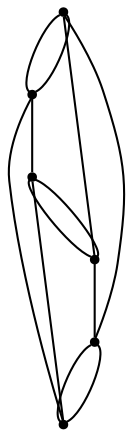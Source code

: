 graph {
  node [shape=point,comment="{\"directed\":false,\"doi\":\"10.1007/978-3-540-31843-9_3\",\"figure\":\"? (1)\"}"]

  v0 [pos="1558.5399209665698,919.5000012715657"]
  v1 [pos="1558.5399209665698,846.7499732971189"]
  v2 [pos="1456.5209302325582,919.5000012715656"]
  v3 [pos="1456.5209302325582,846.7499732971189"]
  v4 [pos="1354.7519758357557,919.5000012715657"]
  v5 [pos="1354.7519758357557,846.7499732971189"]

  v0 -- v1 [id="-1",pos="1558.5399209665698,919.5000012715657 1563.3574127906977,907.9291025797525 1565.8287790697675,895.5707550048827 1565.8287790697675,883.0874125162759 1565.8287790697675,870.6041971842446 1563.3574127906977,858.2416534423827 1558.5399209665698,846.7499732971189"]
  v2 -- v0 [id="-3",pos="1456.5209302325582,919.5000012715656 1558.5399209665698,919.5000012715657 1558.5399209665698,919.5000012715657 1558.5399209665698,919.5000012715657"]
  v4 -- v2 [id="-5",pos="1354.7519758357557,919.5000012715657 1456.5209302325582,919.5000012715656 1456.5209302325582,919.5000012715656 1456.5209302325582,919.5000012715656"]
  v5 -- v3 [id="-6",pos="1354.7519758357557,846.7499732971189 1456.5209302325582,846.7499732971189 1456.5209302325582,846.7499732971189 1456.5209302325582,846.7499732971189"]
  v5 -- v4 [id="-7",pos="1354.7519758357557,846.7499732971189 1349.867714389535,858.2416534423827 1347.3964752906977,870.6041971842446 1347.3964752906977,883.0874125162759 1347.3964752906977,895.5707550048827 1349.867714389535,907.9291025797525 1354.7519758357557,919.5000012715657"]
  v1 -- v5 [id="-8",pos="1558.5399209665698,846.7499732971189 1570.6046511627908,846.6874440511066 1580.3897710755814,836.9041442871093 1580.3897710755814,824.8499552408853 1580.3897710755814,812.7916971842446 1570.6046511627908,803.0082702636718 1558.5482194767442,803.0082702636718 1354.6770348837208,803.0082702636718 1354.6770348837208,803.0082702636718 1354.6770348837208,803.0082702636718 1342.6206031976744,803.0082702636718 1332.8354832848836,812.7916971842446 1332.8354832848836,824.8499552408853 1332.8354832848836,836.9041442871093 1342.6206031976744,846.6874440511066 1354.7519758357557,846.7499732971189"]
  v2 -- v3 [id="-11",pos="1456.5209302325582,919.5000012715656 1451.803433866279,907.9291025797525 1449.3320675872094,895.5707550048827 1449.3320675872094,883.0874125162759 1449.3320675872094,870.6041971842446 1451.803433866279,858.2416534423827 1456.5209302325582,846.7499732971189"]
  v4 -- v0 [id="-12",pos="1354.7519758357557,919.5000012715657 1342.6206031976744,919.4833119710285 1332.8354832848836,929.2666117350259 1332.8354832848836,941.3249969482421 1332.8354832848836,953.379185994466 1342.6206031976744,963.1624857584634 1354.6770348837208,963.1624857584634 1558.5482194767442,963.1624857584634 1558.5482194767442,963.1624857584634 1558.5482194767442,963.1624857584634 1570.6046511627908,963.1624857584634 1580.3897710755814,953.379185994466 1580.3897710755814,941.3249969482421 1580.3897710755814,929.2666117350259 1570.6046511627908,919.4833119710285 1558.5399209665698,919.5000012715657"]
  v3 -- v1 [id="-14",pos="1456.5209302325582,846.7499732971189 1558.5399209665698,846.7499732971189 1558.5399209665698,846.7499732971189 1558.5399209665698,846.7499732971189"]
  v4 -- v5 [id="-15",pos="1354.7519758357557,919.5000012715657 1359.4904251453488,907.9291025797525 1361.9574672965116,895.5707550048827 1361.9574672965116,883.0874125162759 1361.9574672965116,870.6041971842446 1359.4904251453488,858.2416534423827 1354.7519758357557,846.7499732971189"]
  v0 -- v1 [id="-16",pos="1558.5399209665698,919.5000012715657 1553.7390261627907,907.9291025797525 1551.2676598837209,895.5707550048827 1551.2676598837209,883.0874125162759 1551.2676598837209,870.6041971842446 1553.7390261627907,858.2416534423827 1558.5399209665698,846.7499732971189"]
  v2 -- v3 [id="-17",pos="1456.5209302325582,919.5000012715656 1461.4260174418605,907.9291025797525 1463.8931867732558,895.5707550048827 1463.8931867732558,883.0874125162759 1463.8931867732558,870.6041971842446 1461.4260174418605,858.2416534423827 1456.5209302325582,846.7499732971189"]
}